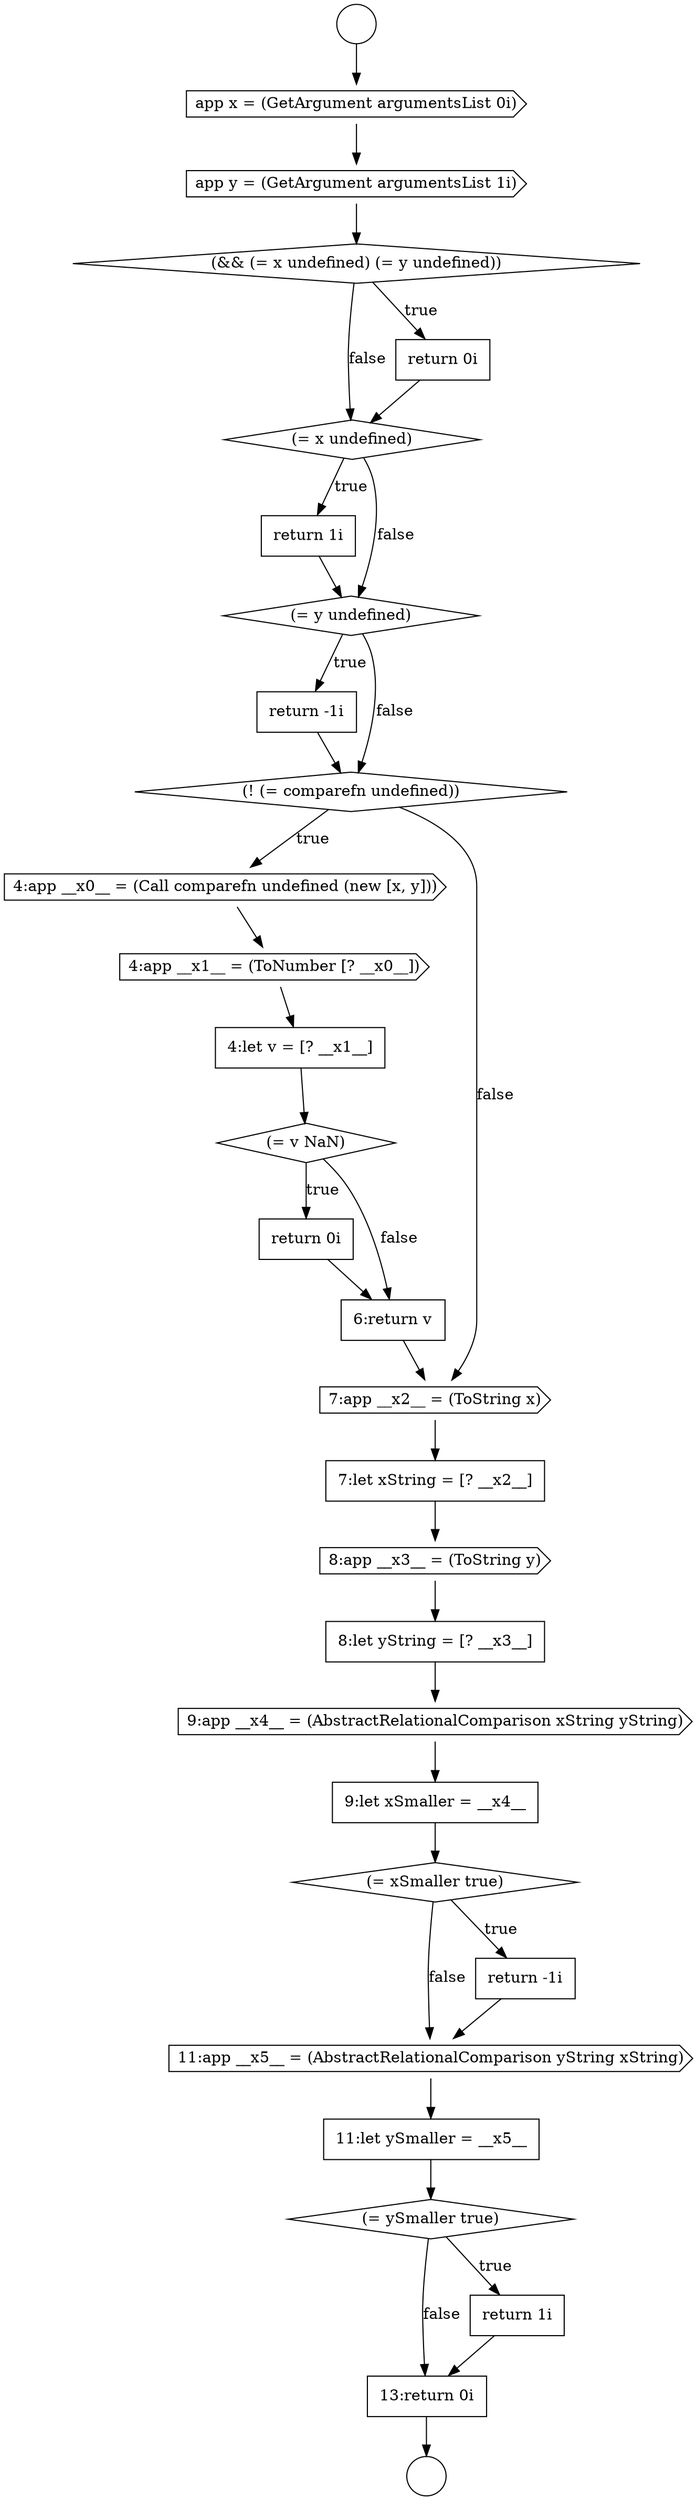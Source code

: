 digraph {
  node14023 [shape=none, margin=0, label=<<font color="black">
    <table border="0" cellborder="1" cellspacing="0" cellpadding="10">
      <tr><td align="left">7:let xString = [? __x2__]</td></tr>
    </table>
  </font>> color="black" fillcolor="white" style=filled]
  node14034 [shape=none, margin=0, label=<<font color="black">
    <table border="0" cellborder="1" cellspacing="0" cellpadding="10">
      <tr><td align="left">13:return 0i</td></tr>
    </table>
  </font>> color="black" fillcolor="white" style=filled]
  node14032 [shape=diamond, label=<<font color="black">(= ySmaller true)</font>> color="black" fillcolor="white" style=filled]
  node14028 [shape=diamond, label=<<font color="black">(= xSmaller true)</font>> color="black" fillcolor="white" style=filled]
  node14008 [shape=cds, label=<<font color="black">app y = (GetArgument argumentsList 1i)</font>> color="black" fillcolor="white" style=filled]
  node14020 [shape=none, margin=0, label=<<font color="black">
    <table border="0" cellborder="1" cellspacing="0" cellpadding="10">
      <tr><td align="left">return 0i</td></tr>
    </table>
  </font>> color="black" fillcolor="white" style=filled]
  node14021 [shape=none, margin=0, label=<<font color="black">
    <table border="0" cellborder="1" cellspacing="0" cellpadding="10">
      <tr><td align="left">6:return v</td></tr>
    </table>
  </font>> color="black" fillcolor="white" style=filled]
  node14016 [shape=cds, label=<<font color="black">4:app __x0__ = (Call comparefn undefined (new [x, y]))</font>> color="black" fillcolor="white" style=filled]
  node14012 [shape=none, margin=0, label=<<font color="black">
    <table border="0" cellborder="1" cellspacing="0" cellpadding="10">
      <tr><td align="left">return 1i</td></tr>
    </table>
  </font>> color="black" fillcolor="white" style=filled]
  node14017 [shape=cds, label=<<font color="black">4:app __x1__ = (ToNumber [? __x0__])</font>> color="black" fillcolor="white" style=filled]
  node14022 [shape=cds, label=<<font color="black">7:app __x2__ = (ToString x)</font>> color="black" fillcolor="white" style=filled]
  node14026 [shape=cds, label=<<font color="black">9:app __x4__ = (AbstractRelationalComparison xString yString)</font>> color="black" fillcolor="white" style=filled]
  node14030 [shape=cds, label=<<font color="black">11:app __x5__ = (AbstractRelationalComparison yString xString)</font>> color="black" fillcolor="white" style=filled]
  node14018 [shape=none, margin=0, label=<<font color="black">
    <table border="0" cellborder="1" cellspacing="0" cellpadding="10">
      <tr><td align="left">4:let v = [? __x1__]</td></tr>
    </table>
  </font>> color="black" fillcolor="white" style=filled]
  node14014 [shape=none, margin=0, label=<<font color="black">
    <table border="0" cellborder="1" cellspacing="0" cellpadding="10">
      <tr><td align="left">return -1i</td></tr>
    </table>
  </font>> color="black" fillcolor="white" style=filled]
  node14025 [shape=none, margin=0, label=<<font color="black">
    <table border="0" cellborder="1" cellspacing="0" cellpadding="10">
      <tr><td align="left">8:let yString = [? __x3__]</td></tr>
    </table>
  </font>> color="black" fillcolor="white" style=filled]
  node14029 [shape=none, margin=0, label=<<font color="black">
    <table border="0" cellborder="1" cellspacing="0" cellpadding="10">
      <tr><td align="left">return -1i</td></tr>
    </table>
  </font>> color="black" fillcolor="white" style=filled]
  node14007 [shape=cds, label=<<font color="black">app x = (GetArgument argumentsList 0i)</font>> color="black" fillcolor="white" style=filled]
  node14024 [shape=cds, label=<<font color="black">8:app __x3__ = (ToString y)</font>> color="black" fillcolor="white" style=filled]
  node14019 [shape=diamond, label=<<font color="black">(= v NaN)</font>> color="black" fillcolor="white" style=filled]
  node14013 [shape=diamond, label=<<font color="black">(= y undefined)</font>> color="black" fillcolor="white" style=filled]
  node14011 [shape=diamond, label=<<font color="black">(= x undefined)</font>> color="black" fillcolor="white" style=filled]
  node14010 [shape=none, margin=0, label=<<font color="black">
    <table border="0" cellborder="1" cellspacing="0" cellpadding="10">
      <tr><td align="left">return 0i</td></tr>
    </table>
  </font>> color="black" fillcolor="white" style=filled]
  node14027 [shape=none, margin=0, label=<<font color="black">
    <table border="0" cellborder="1" cellspacing="0" cellpadding="10">
      <tr><td align="left">9:let xSmaller = __x4__</td></tr>
    </table>
  </font>> color="black" fillcolor="white" style=filled]
  node14031 [shape=none, margin=0, label=<<font color="black">
    <table border="0" cellborder="1" cellspacing="0" cellpadding="10">
      <tr><td align="left">11:let ySmaller = __x5__</td></tr>
    </table>
  </font>> color="black" fillcolor="white" style=filled]
  node14005 [shape=circle label=" " color="black" fillcolor="white" style=filled]
  node14009 [shape=diamond, label=<<font color="black">(&amp;&amp; (= x undefined) (= y undefined))</font>> color="black" fillcolor="white" style=filled]
  node14015 [shape=diamond, label=<<font color="black">(! (= comparefn undefined))</font>> color="black" fillcolor="white" style=filled]
  node14006 [shape=circle label=" " color="black" fillcolor="white" style=filled]
  node14033 [shape=none, margin=0, label=<<font color="black">
    <table border="0" cellborder="1" cellspacing="0" cellpadding="10">
      <tr><td align="left">return 1i</td></tr>
    </table>
  </font>> color="black" fillcolor="white" style=filled]
  node14030 -> node14031 [ color="black"]
  node14008 -> node14009 [ color="black"]
  node14021 -> node14022 [ color="black"]
  node14023 -> node14024 [ color="black"]
  node14032 -> node14033 [label=<<font color="black">true</font>> color="black"]
  node14032 -> node14034 [label=<<font color="black">false</font>> color="black"]
  node14019 -> node14020 [label=<<font color="black">true</font>> color="black"]
  node14019 -> node14021 [label=<<font color="black">false</font>> color="black"]
  node14027 -> node14028 [ color="black"]
  node14010 -> node14011 [ color="black"]
  node14026 -> node14027 [ color="black"]
  node14005 -> node14007 [ color="black"]
  node14016 -> node14017 [ color="black"]
  node14014 -> node14015 [ color="black"]
  node14029 -> node14030 [ color="black"]
  node14024 -> node14025 [ color="black"]
  node14015 -> node14016 [label=<<font color="black">true</font>> color="black"]
  node14015 -> node14022 [label=<<font color="black">false</font>> color="black"]
  node14007 -> node14008 [ color="black"]
  node14009 -> node14010 [label=<<font color="black">true</font>> color="black"]
  node14009 -> node14011 [label=<<font color="black">false</font>> color="black"]
  node14034 -> node14006 [ color="black"]
  node14022 -> node14023 [ color="black"]
  node14020 -> node14021 [ color="black"]
  node14013 -> node14014 [label=<<font color="black">true</font>> color="black"]
  node14013 -> node14015 [label=<<font color="black">false</font>> color="black"]
  node14017 -> node14018 [ color="black"]
  node14028 -> node14029 [label=<<font color="black">true</font>> color="black"]
  node14028 -> node14030 [label=<<font color="black">false</font>> color="black"]
  node14033 -> node14034 [ color="black"]
  node14025 -> node14026 [ color="black"]
  node14012 -> node14013 [ color="black"]
  node14031 -> node14032 [ color="black"]
  node14018 -> node14019 [ color="black"]
  node14011 -> node14012 [label=<<font color="black">true</font>> color="black"]
  node14011 -> node14013 [label=<<font color="black">false</font>> color="black"]
}
